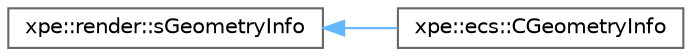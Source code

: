 digraph "Graphical Class Hierarchy"
{
 // LATEX_PDF_SIZE
  bgcolor="transparent";
  edge [fontname=Helvetica,fontsize=10,labelfontname=Helvetica,labelfontsize=10];
  node [fontname=Helvetica,fontsize=10,shape=box,height=0.2,width=0.4];
  rankdir="LR";
  Node0 [id="Node000000",label="xpe::render::sGeometryInfo",height=0.2,width=0.4,color="grey40", fillcolor="white", style="filled",URL="$structxpe_1_1render_1_1s_geometry_info.html",tooltip=" "];
  Node0 -> Node1 [id="edge14_Node000000_Node000001",dir="back",color="steelblue1",style="solid",tooltip=" "];
  Node1 [id="Node000001",label="xpe::ecs::CGeometryInfo",height=0.2,width=0.4,color="grey40", fillcolor="white", style="filled",URL="$structxpe_1_1ecs_1_1_c_geometry_info.html",tooltip=" "];
}
